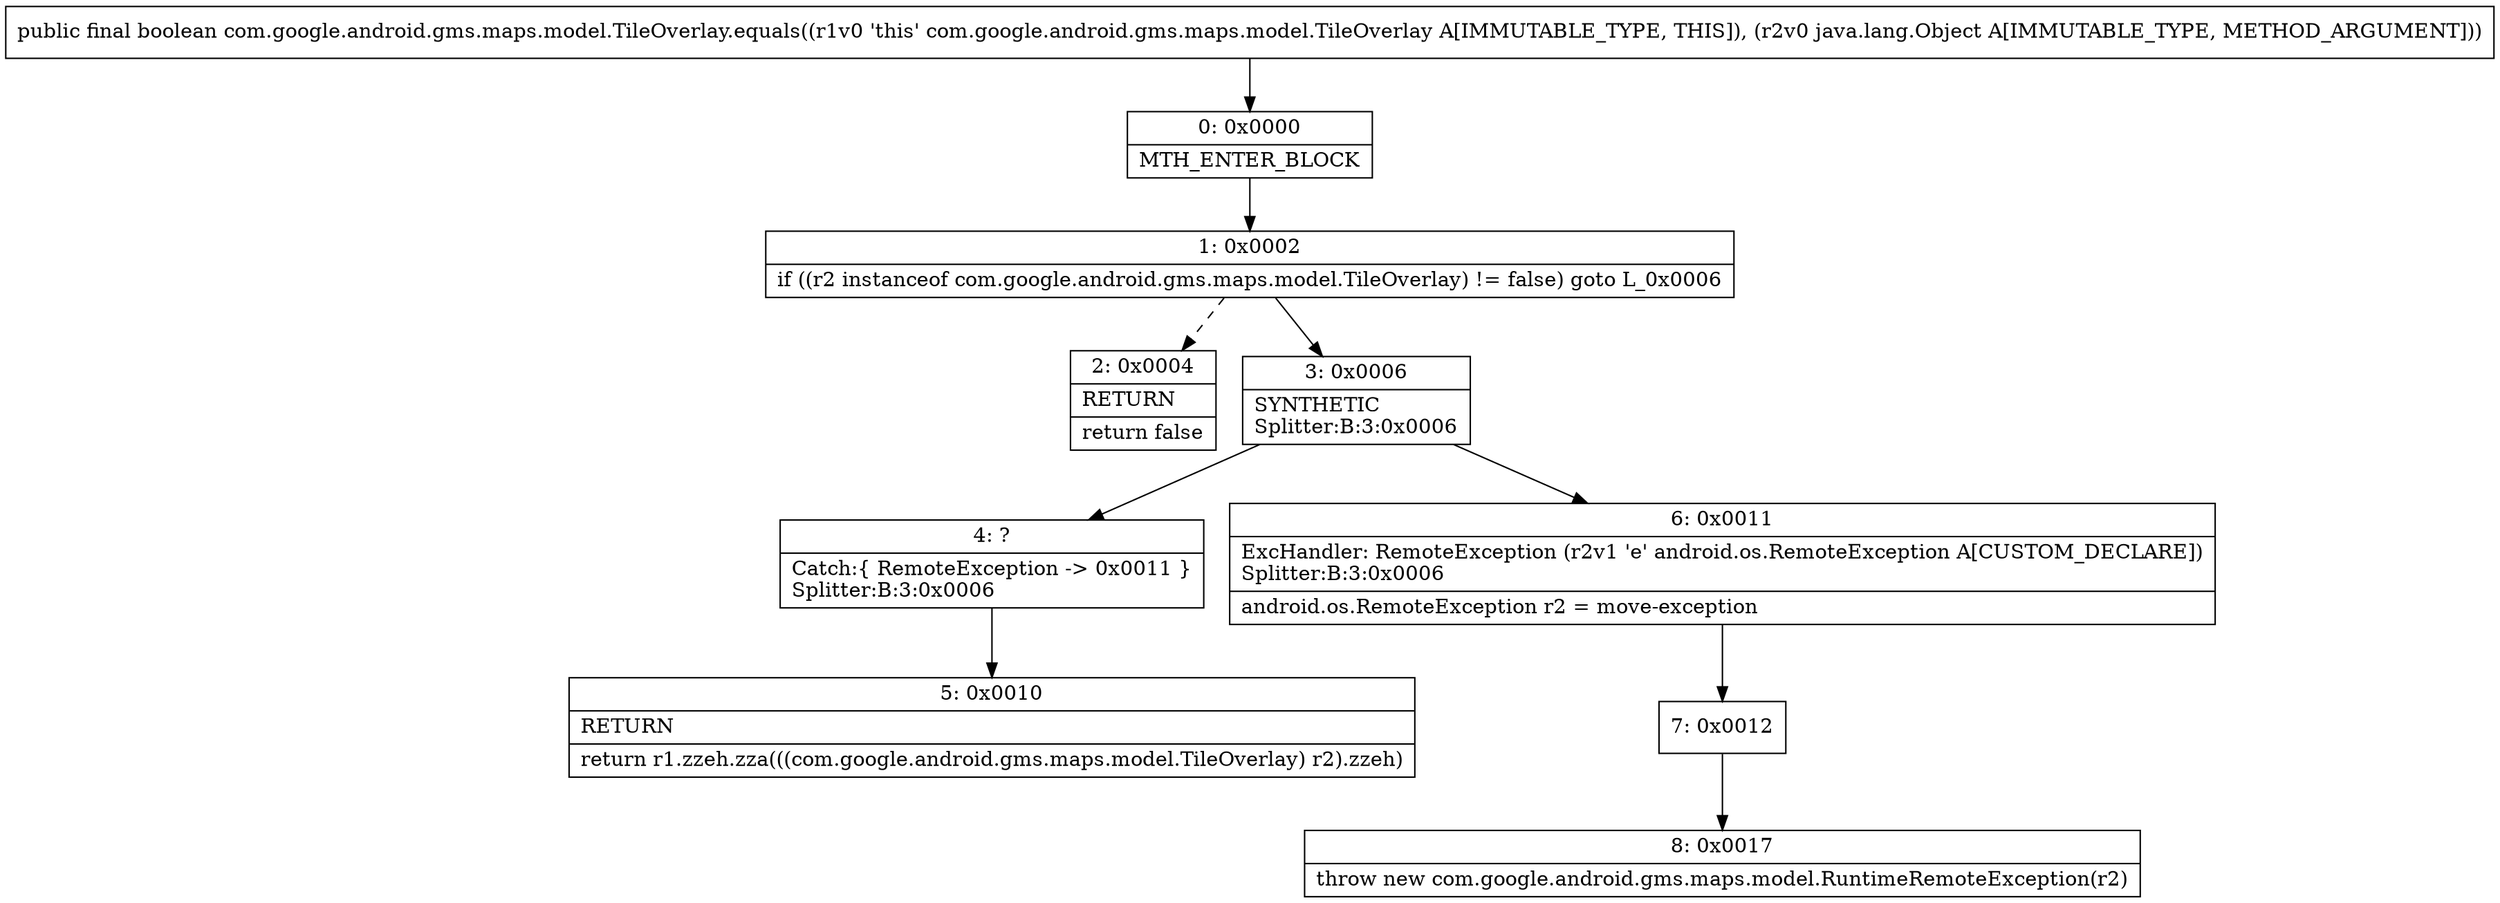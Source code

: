 digraph "CFG forcom.google.android.gms.maps.model.TileOverlay.equals(Ljava\/lang\/Object;)Z" {
Node_0 [shape=record,label="{0\:\ 0x0000|MTH_ENTER_BLOCK\l}"];
Node_1 [shape=record,label="{1\:\ 0x0002|if ((r2 instanceof com.google.android.gms.maps.model.TileOverlay) != false) goto L_0x0006\l}"];
Node_2 [shape=record,label="{2\:\ 0x0004|RETURN\l|return false\l}"];
Node_3 [shape=record,label="{3\:\ 0x0006|SYNTHETIC\lSplitter:B:3:0x0006\l}"];
Node_4 [shape=record,label="{4\:\ ?|Catch:\{ RemoteException \-\> 0x0011 \}\lSplitter:B:3:0x0006\l}"];
Node_5 [shape=record,label="{5\:\ 0x0010|RETURN\l|return r1.zzeh.zza(((com.google.android.gms.maps.model.TileOverlay) r2).zzeh)\l}"];
Node_6 [shape=record,label="{6\:\ 0x0011|ExcHandler: RemoteException (r2v1 'e' android.os.RemoteException A[CUSTOM_DECLARE])\lSplitter:B:3:0x0006\l|android.os.RemoteException r2 = move\-exception\l}"];
Node_7 [shape=record,label="{7\:\ 0x0012}"];
Node_8 [shape=record,label="{8\:\ 0x0017|throw new com.google.android.gms.maps.model.RuntimeRemoteException(r2)\l}"];
MethodNode[shape=record,label="{public final boolean com.google.android.gms.maps.model.TileOverlay.equals((r1v0 'this' com.google.android.gms.maps.model.TileOverlay A[IMMUTABLE_TYPE, THIS]), (r2v0 java.lang.Object A[IMMUTABLE_TYPE, METHOD_ARGUMENT])) }"];
MethodNode -> Node_0;
Node_0 -> Node_1;
Node_1 -> Node_2[style=dashed];
Node_1 -> Node_3;
Node_3 -> Node_4;
Node_3 -> Node_6;
Node_4 -> Node_5;
Node_6 -> Node_7;
Node_7 -> Node_8;
}

